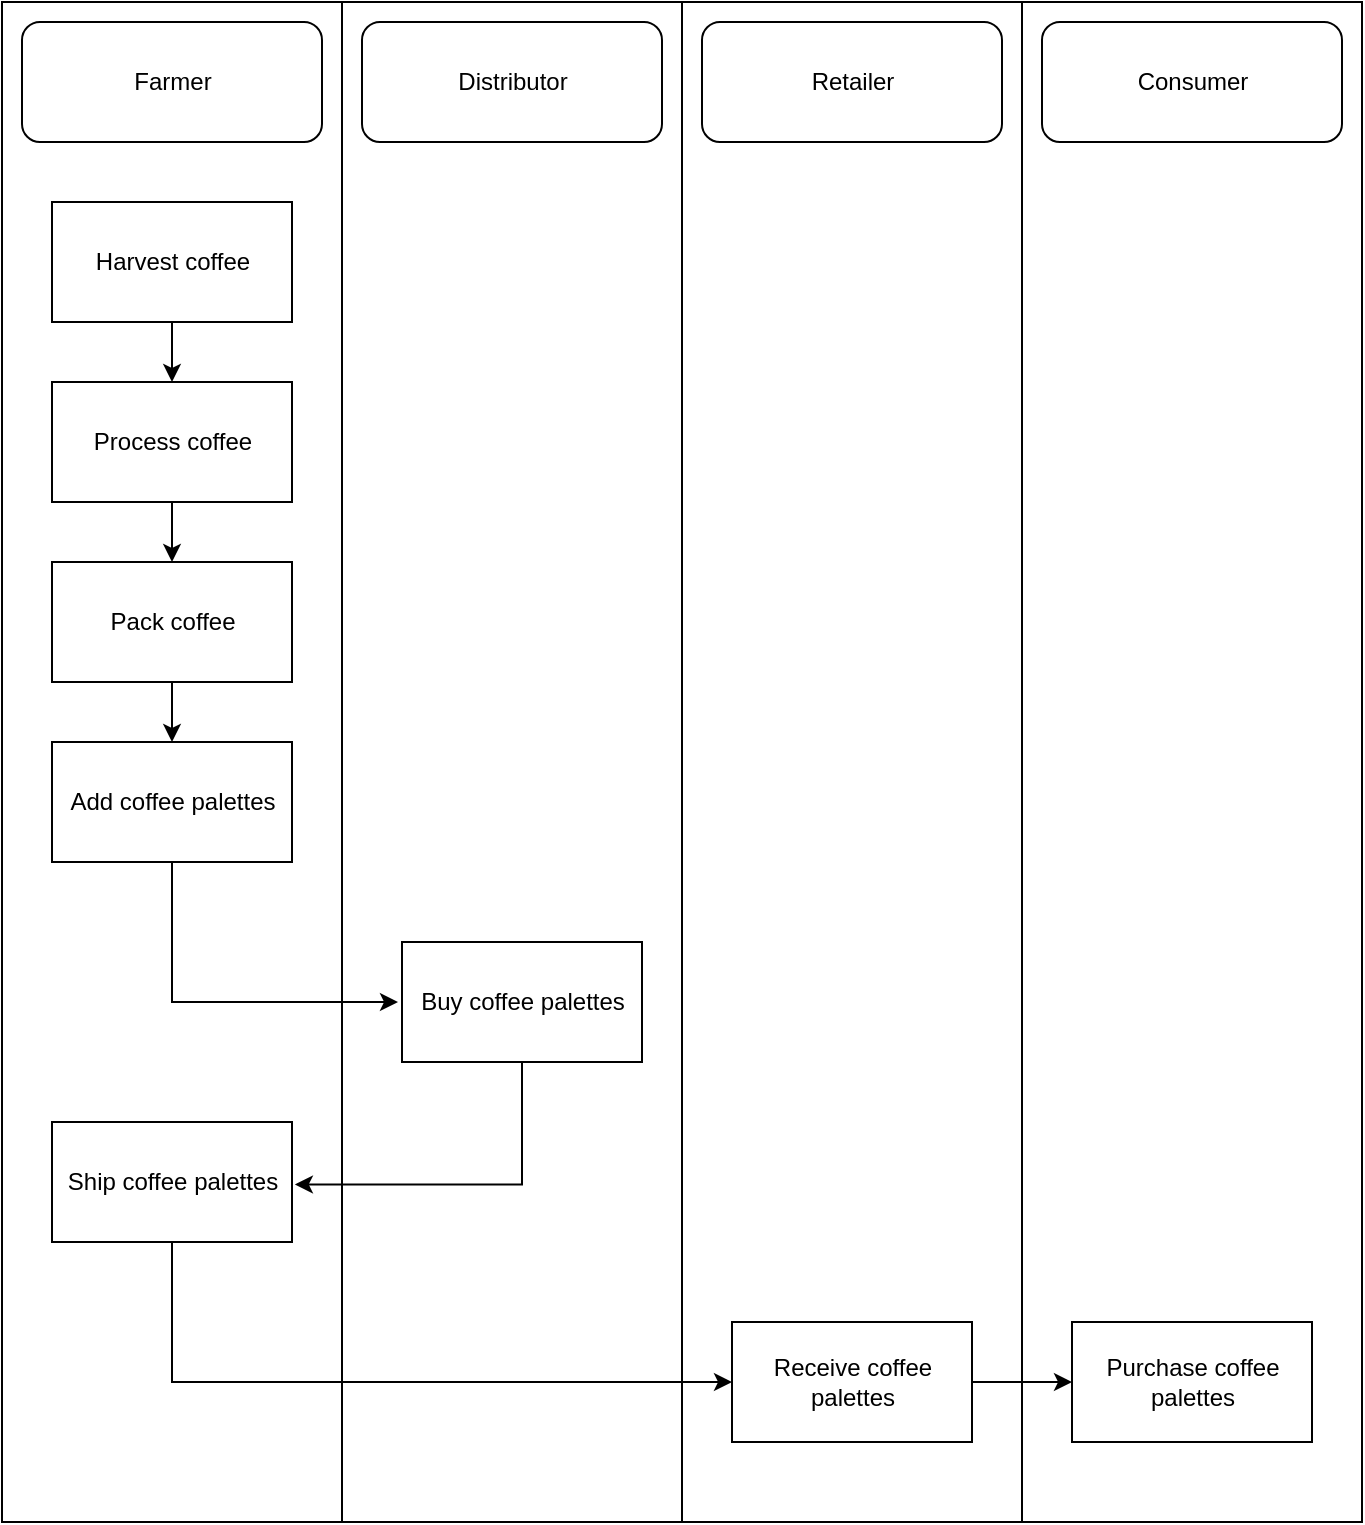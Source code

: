 <mxfile version="17.2.4" type="device"><diagram id="q5WaskPvnuNWFVE-Fet1" name="Page-1"><mxGraphModel dx="1384" dy="865" grid="1" gridSize="10" guides="1" tooltips="1" connect="1" arrows="1" fold="1" page="1" pageScale="1" pageWidth="850" pageHeight="1100" math="0" shadow="0"><root><mxCell id="0"/><mxCell id="1" parent="0"/><mxCell id="LGq9vC6VQSmjX32kmBRe-1" value="" style="rounded=0;whiteSpace=wrap;html=1;" parent="1" vertex="1"><mxGeometry x="50" y="220" width="170" height="760" as="geometry"/></mxCell><mxCell id="LGq9vC6VQSmjX32kmBRe-2" value="" style="rounded=0;whiteSpace=wrap;html=1;" parent="1" vertex="1"><mxGeometry x="220" y="220" width="170" height="760" as="geometry"/></mxCell><mxCell id="LGq9vC6VQSmjX32kmBRe-4" value="" style="rounded=0;whiteSpace=wrap;html=1;" parent="1" vertex="1"><mxGeometry x="390" y="220" width="170" height="760" as="geometry"/></mxCell><mxCell id="LGq9vC6VQSmjX32kmBRe-5" value="" style="rounded=1;whiteSpace=wrap;html=1;" parent="1" vertex="1"><mxGeometry x="60" y="230" width="150" height="60" as="geometry"/></mxCell><mxCell id="LGq9vC6VQSmjX32kmBRe-6" value="" style="rounded=1;whiteSpace=wrap;html=1;" parent="1" vertex="1"><mxGeometry x="230" y="230" width="150" height="60" as="geometry"/></mxCell><mxCell id="LGq9vC6VQSmjX32kmBRe-8" value="" style="rounded=1;whiteSpace=wrap;html=1;" parent="1" vertex="1"><mxGeometry x="400" y="230" width="150" height="60" as="geometry"/></mxCell><mxCell id="LGq9vC6VQSmjX32kmBRe-10" value="Farmer" style="text;html=1;resizable=0;autosize=1;align=center;verticalAlign=middle;points=[];fillColor=none;strokeColor=none;rounded=0;" parent="1" vertex="1"><mxGeometry x="110" y="250" width="50" height="20" as="geometry"/></mxCell><mxCell id="LGq9vC6VQSmjX32kmBRe-12" value="Distributor" style="text;html=1;resizable=0;autosize=1;align=center;verticalAlign=middle;points=[];fillColor=none;strokeColor=none;rounded=0;" parent="1" vertex="1"><mxGeometry x="270" y="250" width="70" height="20" as="geometry"/></mxCell><mxCell id="LGq9vC6VQSmjX32kmBRe-14" value="Retailer" style="text;html=1;resizable=0;autosize=1;align=center;verticalAlign=middle;points=[];fillColor=none;strokeColor=none;rounded=0;" parent="1" vertex="1"><mxGeometry x="445" y="250" width="60" height="20" as="geometry"/></mxCell><mxCell id="LGq9vC6VQSmjX32kmBRe-38" value="" style="edgeStyle=orthogonalEdgeStyle;rounded=0;orthogonalLoop=1;jettySize=auto;html=1;entryX=0.5;entryY=0;entryDx=0;entryDy=0;" parent="1" source="LGq9vC6VQSmjX32kmBRe-15" target="LGq9vC6VQSmjX32kmBRe-22" edge="1"><mxGeometry relative="1" as="geometry"><mxPoint x="135" y="400" as="targetPoint"/></mxGeometry></mxCell><mxCell id="LGq9vC6VQSmjX32kmBRe-15" value="" style="rounded=0;whiteSpace=wrap;html=1;" parent="1" vertex="1"><mxGeometry x="75" y="320" width="120" height="60" as="geometry"/></mxCell><mxCell id="LGq9vC6VQSmjX32kmBRe-19" value="Harvest coffee" style="text;html=1;resizable=0;autosize=1;align=center;verticalAlign=middle;points=[];fillColor=none;strokeColor=none;rounded=0;" parent="1" vertex="1"><mxGeometry x="90" y="340" width="90" height="20" as="geometry"/></mxCell><mxCell id="LGq9vC6VQSmjX32kmBRe-42" value="" style="edgeStyle=orthogonalEdgeStyle;rounded=0;orthogonalLoop=1;jettySize=auto;html=1;entryX=0.5;entryY=0;entryDx=0;entryDy=0;" parent="1" source="LGq9vC6VQSmjX32kmBRe-22" target="LGq9vC6VQSmjX32kmBRe-24" edge="1"><mxGeometry relative="1" as="geometry"/></mxCell><mxCell id="LGq9vC6VQSmjX32kmBRe-22" value="" style="rounded=0;whiteSpace=wrap;html=1;" parent="1" vertex="1"><mxGeometry x="75" y="410" width="120" height="60" as="geometry"/></mxCell><mxCell id="LGq9vC6VQSmjX32kmBRe-23" value="Process coffee" style="text;html=1;resizable=0;autosize=1;align=center;verticalAlign=middle;points=[];fillColor=none;strokeColor=none;rounded=0;" parent="1" vertex="1"><mxGeometry x="90" y="430" width="90" height="20" as="geometry"/></mxCell><mxCell id="LGq9vC6VQSmjX32kmBRe-24" value="" style="rounded=0;whiteSpace=wrap;html=1;" parent="1" vertex="1"><mxGeometry x="75" y="500" width="120" height="60" as="geometry"/></mxCell><mxCell id="LGq9vC6VQSmjX32kmBRe-25" value="Pack coffee" style="text;html=1;resizable=0;autosize=1;align=center;verticalAlign=middle;points=[];fillColor=none;strokeColor=none;rounded=0;" parent="1" vertex="1"><mxGeometry x="95" y="520" width="80" height="20" as="geometry"/></mxCell><mxCell id="LGq9vC6VQSmjX32kmBRe-50" value="" style="edgeStyle=orthogonalEdgeStyle;rounded=0;orthogonalLoop=1;jettySize=auto;html=1;entryX=0;entryY=0.5;entryDx=0;entryDy=0;exitX=0.5;exitY=1;exitDx=0;exitDy=0;" parent="1" source="v0EUrXddOmgtXzcCB0_M-4" target="LGq9vC6VQSmjX32kmBRe-53" edge="1"><mxGeometry relative="1" as="geometry"><mxPoint x="310" y="830" as="targetPoint"/><Array as="points"/></mxGeometry></mxCell><mxCell id="v0EUrXddOmgtXzcCB0_M-23" value="" style="edgeStyle=orthogonalEdgeStyle;rounded=0;orthogonalLoop=1;jettySize=auto;html=1;entryX=1.012;entryY=0.56;entryDx=0;entryDy=0;entryPerimeter=0;" parent="1" source="LGq9vC6VQSmjX32kmBRe-28" target="v0EUrXddOmgtXzcCB0_M-7" edge="1"><mxGeometry relative="1" as="geometry"><Array as="points"><mxPoint x="310" y="811"/></Array></mxGeometry></mxCell><mxCell id="LGq9vC6VQSmjX32kmBRe-28" value="" style="rounded=0;whiteSpace=wrap;html=1;" parent="1" vertex="1"><mxGeometry x="250" y="690" width="120" height="60" as="geometry"/></mxCell><mxCell id="LGq9vC6VQSmjX32kmBRe-29" value="Buy coffee palettes" style="text;html=1;resizable=0;autosize=1;align=center;verticalAlign=middle;points=[];fillColor=none;strokeColor=none;rounded=0;" parent="1" vertex="1"><mxGeometry x="250" y="710" width="120" height="20" as="geometry"/></mxCell><mxCell id="LGq9vC6VQSmjX32kmBRe-53" value="" style="rounded=0;whiteSpace=wrap;html=1;" parent="1" vertex="1"><mxGeometry x="415" y="880" width="120" height="60" as="geometry"/></mxCell><mxCell id="LGq9vC6VQSmjX32kmBRe-54" value="Receive coffee &lt;br&gt;palettes" style="text;html=1;resizable=0;autosize=1;align=center;verticalAlign=middle;points=[];fillColor=none;strokeColor=none;rounded=0;" parent="1" vertex="1"><mxGeometry x="430" y="895" width="90" height="30" as="geometry"/></mxCell><mxCell id="LGq9vC6VQSmjX32kmBRe-58" value="" style="rounded=0;whiteSpace=wrap;html=1;" parent="1" vertex="1"><mxGeometry x="75" y="590" width="120" height="60" as="geometry"/></mxCell><mxCell id="LGq9vC6VQSmjX32kmBRe-59" value="Add coffee palettes" style="text;html=1;resizable=0;autosize=1;align=center;verticalAlign=middle;points=[];fillColor=none;strokeColor=none;rounded=0;" parent="1" vertex="1"><mxGeometry x="75" y="610" width="120" height="20" as="geometry"/></mxCell><mxCell id="LGq9vC6VQSmjX32kmBRe-61" value="" style="edgeStyle=orthogonalEdgeStyle;rounded=0;orthogonalLoop=1;jettySize=auto;html=1;exitX=0.5;exitY=1;exitDx=0;exitDy=0;" parent="1" source="LGq9vC6VQSmjX32kmBRe-58" edge="1"><mxGeometry relative="1" as="geometry"><mxPoint x="320" y="810" as="sourcePoint"/><mxPoint x="248" y="720" as="targetPoint"/><Array as="points"><mxPoint x="135" y="720"/></Array></mxGeometry></mxCell><mxCell id="v0EUrXddOmgtXzcCB0_M-4" value="" style="rounded=0;whiteSpace=wrap;html=1;" parent="1" vertex="1"><mxGeometry x="75" y="780" width="120" height="60" as="geometry"/></mxCell><mxCell id="v0EUrXddOmgtXzcCB0_M-7" value="Ship coffee palettes" style="text;html=1;resizable=0;autosize=1;align=center;verticalAlign=middle;points=[];fillColor=none;strokeColor=none;rounded=0;" parent="1" vertex="1"><mxGeometry x="75" y="800" width="120" height="20" as="geometry"/></mxCell><mxCell id="v0EUrXddOmgtXzcCB0_M-14" value="" style="rounded=0;whiteSpace=wrap;html=1;" parent="1" vertex="1"><mxGeometry x="560" y="220" width="170" height="760" as="geometry"/></mxCell><mxCell id="v0EUrXddOmgtXzcCB0_M-15" value="" style="rounded=1;whiteSpace=wrap;html=1;" parent="1" vertex="1"><mxGeometry x="570" y="230" width="150" height="60" as="geometry"/></mxCell><mxCell id="v0EUrXddOmgtXzcCB0_M-16" value="Consumer" style="text;html=1;resizable=0;autosize=1;align=center;verticalAlign=middle;points=[];fillColor=none;strokeColor=none;rounded=0;" parent="1" vertex="1"><mxGeometry x="610" y="250" width="70" height="20" as="geometry"/></mxCell><mxCell id="v0EUrXddOmgtXzcCB0_M-20" value="" style="edgeStyle=orthogonalEdgeStyle;rounded=0;orthogonalLoop=1;jettySize=auto;html=1;exitX=1;exitY=0.5;exitDx=0;exitDy=0;entryX=0;entryY=0.5;entryDx=0;entryDy=0;" parent="1" source="LGq9vC6VQSmjX32kmBRe-53" target="v0EUrXddOmgtXzcCB0_M-17" edge="1"><mxGeometry relative="1" as="geometry"><mxPoint x="540" y="720" as="targetPoint"/></mxGeometry></mxCell><mxCell id="v0EUrXddOmgtXzcCB0_M-17" value="" style="rounded=0;whiteSpace=wrap;html=1;" parent="1" vertex="1"><mxGeometry x="585" y="880" width="120" height="60" as="geometry"/></mxCell><mxCell id="v0EUrXddOmgtXzcCB0_M-18" value="Purchase coffee &lt;br&gt;palettes" style="text;html=1;resizable=0;autosize=1;align=center;verticalAlign=middle;points=[];fillColor=none;strokeColor=none;rounded=0;" parent="1" vertex="1"><mxGeometry x="595" y="895" width="100" height="30" as="geometry"/></mxCell><mxCell id="kGyrgnAp0wHmezzuC9Qb-1" value="" style="edgeStyle=orthogonalEdgeStyle;rounded=0;orthogonalLoop=1;jettySize=auto;html=1;entryX=0.5;entryY=0;entryDx=0;entryDy=0;" edge="1" parent="1" target="LGq9vC6VQSmjX32kmBRe-58"><mxGeometry relative="1" as="geometry"><mxPoint x="135" y="560" as="sourcePoint"/><mxPoint x="145" y="510" as="targetPoint"/></mxGeometry></mxCell></root></mxGraphModel></diagram></mxfile>